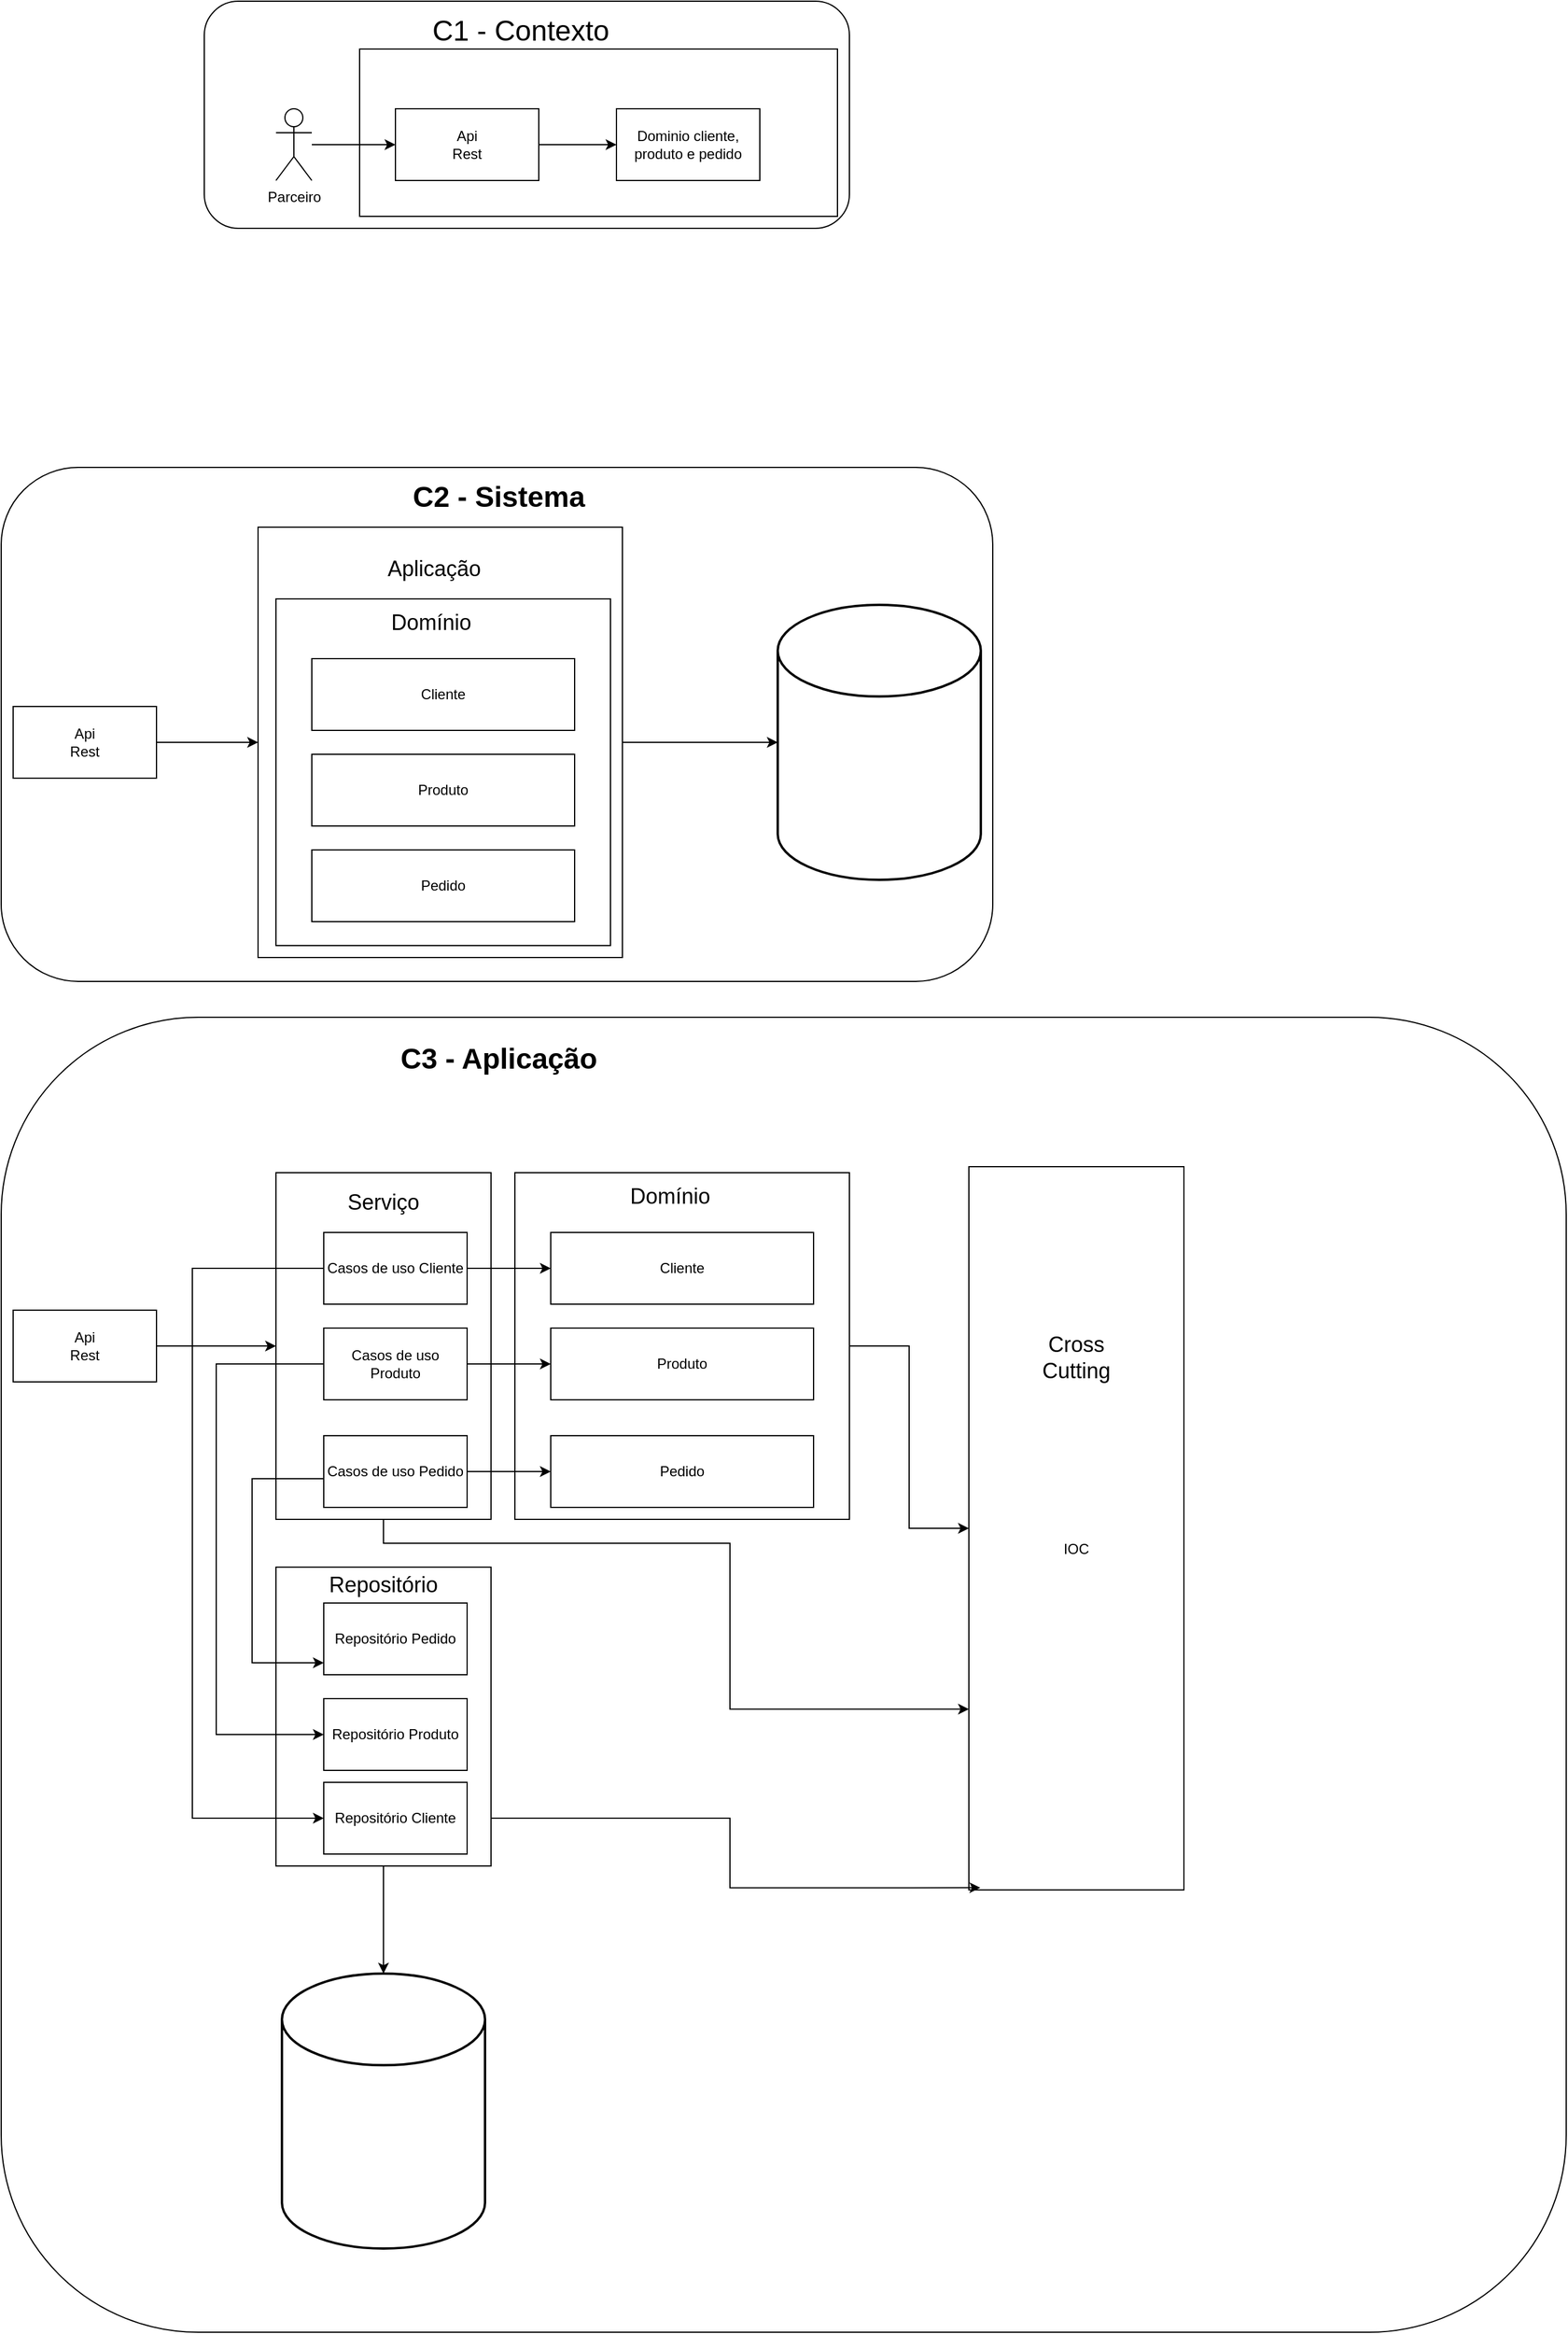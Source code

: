 <mxfile version="24.8.6">
  <diagram name="Page-1" id="SkYzbW2E95Xh9nqPgexP">
    <mxGraphModel dx="2377" dy="3518" grid="1" gridSize="10" guides="1" tooltips="1" connect="1" arrows="1" fold="1" page="1" pageScale="1" pageWidth="850" pageHeight="1100" math="0" shadow="0">
      <root>
        <mxCell id="0" />
        <mxCell id="1" parent="0" />
        <mxCell id="K7m00YYIix95iYP7Vpyf-31" value="" style="rounded=1;whiteSpace=wrap;html=1;" parent="1" vertex="1">
          <mxGeometry x="10" y="-1270" width="1310" height="1100" as="geometry" />
        </mxCell>
        <mxCell id="K7m00YYIix95iYP7Vpyf-72" style="edgeStyle=orthogonalEdgeStyle;rounded=0;orthogonalLoop=1;jettySize=auto;html=1;" parent="1" source="K7m00YYIix95iYP7Vpyf-56" target="K7m00YYIix95iYP7Vpyf-41" edge="1">
          <mxGeometry relative="1" as="geometry" />
        </mxCell>
        <mxCell id="K7m00YYIix95iYP7Vpyf-56" value="" style="rounded=0;whiteSpace=wrap;html=1;" parent="1" vertex="1">
          <mxGeometry x="240" y="-810" width="180" height="250" as="geometry" />
        </mxCell>
        <mxCell id="K7m00YYIix95iYP7Vpyf-2" value="" style="rounded=1;whiteSpace=wrap;html=1;" parent="1" vertex="1">
          <mxGeometry x="180" y="-2120" width="540" height="190" as="geometry" />
        </mxCell>
        <mxCell id="K7m00YYIix95iYP7Vpyf-30" value="" style="rounded=0;whiteSpace=wrap;html=1;" parent="1" vertex="1">
          <mxGeometry x="310" y="-2080" width="400" height="140" as="geometry" />
        </mxCell>
        <mxCell id="K7m00YYIix95iYP7Vpyf-10" value="" style="rounded=1;whiteSpace=wrap;html=1;" parent="1" vertex="1">
          <mxGeometry x="10" y="-1730" width="830" height="430" as="geometry" />
        </mxCell>
        <mxCell id="K7m00YYIix95iYP7Vpyf-12" value="" style="rounded=0;whiteSpace=wrap;html=1;align=center;" parent="1" vertex="1">
          <mxGeometry x="225" y="-1680" width="305" height="360" as="geometry" />
        </mxCell>
        <mxCell id="K7m00YYIix95iYP7Vpyf-28" value="" style="rounded=0;whiteSpace=wrap;html=1;" parent="1" vertex="1">
          <mxGeometry x="240" y="-1620" width="280" height="290" as="geometry" />
        </mxCell>
        <mxCell id="K7m00YYIix95iYP7Vpyf-6" style="edgeStyle=orthogonalEdgeStyle;rounded=0;orthogonalLoop=1;jettySize=auto;html=1;" parent="1" source="K7m00YYIix95iYP7Vpyf-1" target="K7m00YYIix95iYP7Vpyf-5" edge="1">
          <mxGeometry relative="1" as="geometry" />
        </mxCell>
        <mxCell id="K7m00YYIix95iYP7Vpyf-1" value="Parceiro" style="shape=umlActor;verticalLabelPosition=bottom;verticalAlign=top;html=1;outlineConnect=0;" parent="1" vertex="1">
          <mxGeometry x="240" y="-2030" width="30" height="60" as="geometry" />
        </mxCell>
        <mxCell id="K7m00YYIix95iYP7Vpyf-8" style="edgeStyle=orthogonalEdgeStyle;rounded=0;orthogonalLoop=1;jettySize=auto;html=1;entryX=0;entryY=0.5;entryDx=0;entryDy=0;" parent="1" source="K7m00YYIix95iYP7Vpyf-5" target="K7m00YYIix95iYP7Vpyf-7" edge="1">
          <mxGeometry relative="1" as="geometry" />
        </mxCell>
        <mxCell id="K7m00YYIix95iYP7Vpyf-5" value="Api&lt;br&gt;Rest" style="rounded=0;whiteSpace=wrap;html=1;" parent="1" vertex="1">
          <mxGeometry x="340" y="-2030" width="120" height="60" as="geometry" />
        </mxCell>
        <mxCell id="K7m00YYIix95iYP7Vpyf-7" value="Dominio cliente, produto e pedido" style="rounded=0;whiteSpace=wrap;html=1;" parent="1" vertex="1">
          <mxGeometry x="525" y="-2030" width="120" height="60" as="geometry" />
        </mxCell>
        <mxCell id="K7m00YYIix95iYP7Vpyf-9" value="&lt;font style=&quot;font-size: 24px;&quot;&gt;C1 - Contexto&lt;/font&gt;" style="text;html=1;align=center;verticalAlign=middle;whiteSpace=wrap;rounded=0;" parent="1" vertex="1">
          <mxGeometry x="310" y="-2110" width="270" height="30" as="geometry" />
        </mxCell>
        <mxCell id="K7m00YYIix95iYP7Vpyf-23" style="edgeStyle=orthogonalEdgeStyle;rounded=0;orthogonalLoop=1;jettySize=auto;html=1;entryX=0;entryY=0.5;entryDx=0;entryDy=0;" parent="1" source="K7m00YYIix95iYP7Vpyf-11" target="K7m00YYIix95iYP7Vpyf-12" edge="1">
          <mxGeometry relative="1" as="geometry" />
        </mxCell>
        <mxCell id="K7m00YYIix95iYP7Vpyf-11" value="Api&lt;br&gt;Rest" style="rounded=0;whiteSpace=wrap;html=1;" parent="1" vertex="1">
          <mxGeometry x="20" y="-1530" width="120" height="60" as="geometry" />
        </mxCell>
        <mxCell id="K7m00YYIix95iYP7Vpyf-13" value="&lt;b&gt;&lt;font style=&quot;font-size: 24px;&quot;&gt;C2 - Sistema&lt;/font&gt;&lt;/b&gt;&lt;b style=&quot;background-color: initial;&quot;&gt;&lt;font style=&quot;font-size: 24px;&quot;&gt;&amp;nbsp;&lt;/font&gt;&lt;/b&gt;" style="text;html=1;align=center;verticalAlign=middle;whiteSpace=wrap;rounded=0;" parent="1" vertex="1">
          <mxGeometry x="110" y="-1720" width="640" height="30" as="geometry" />
        </mxCell>
        <mxCell id="K7m00YYIix95iYP7Vpyf-14" value="&lt;font style=&quot;font-size: 18px;&quot;&gt;Aplicação&lt;/font&gt;" style="text;html=1;align=center;verticalAlign=middle;whiteSpace=wrap;rounded=0;" parent="1" vertex="1">
          <mxGeometry x="320" y="-1660" width="105" height="30" as="geometry" />
        </mxCell>
        <mxCell id="K7m00YYIix95iYP7Vpyf-15" value="Cliente" style="rounded=0;whiteSpace=wrap;html=1;" parent="1" vertex="1">
          <mxGeometry x="270" y="-1570" width="220" height="60" as="geometry" />
        </mxCell>
        <mxCell id="K7m00YYIix95iYP7Vpyf-17" value="Produto" style="rounded=0;whiteSpace=wrap;html=1;" parent="1" vertex="1">
          <mxGeometry x="270" y="-1490" width="220" height="60" as="geometry" />
        </mxCell>
        <mxCell id="K7m00YYIix95iYP7Vpyf-19" value="Pedido" style="rounded=0;whiteSpace=wrap;html=1;" parent="1" vertex="1">
          <mxGeometry x="270" y="-1410" width="220" height="60" as="geometry" />
        </mxCell>
        <mxCell id="K7m00YYIix95iYP7Vpyf-24" value="" style="strokeWidth=2;html=1;shape=mxgraph.flowchart.database;whiteSpace=wrap;" parent="1" vertex="1">
          <mxGeometry x="660" y="-1615" width="170" height="230" as="geometry" />
        </mxCell>
        <mxCell id="K7m00YYIix95iYP7Vpyf-25" style="edgeStyle=orthogonalEdgeStyle;rounded=0;orthogonalLoop=1;jettySize=auto;html=1;entryX=0;entryY=0.5;entryDx=0;entryDy=0;entryPerimeter=0;" parent="1" source="K7m00YYIix95iYP7Vpyf-12" target="K7m00YYIix95iYP7Vpyf-24" edge="1">
          <mxGeometry relative="1" as="geometry" />
        </mxCell>
        <mxCell id="K7m00YYIix95iYP7Vpyf-29" value="&lt;font style=&quot;font-size: 18px;&quot;&gt;Domínio&lt;/font&gt;" style="text;html=1;align=center;verticalAlign=middle;whiteSpace=wrap;rounded=0;" parent="1" vertex="1">
          <mxGeometry x="340" y="-1615" width="60" height="30" as="geometry" />
        </mxCell>
        <mxCell id="K7m00YYIix95iYP7Vpyf-74" style="edgeStyle=orthogonalEdgeStyle;rounded=0;orthogonalLoop=1;jettySize=auto;html=1;" parent="1" source="K7m00YYIix95iYP7Vpyf-33" target="K7m00YYIix95iYP7Vpyf-69" edge="1">
          <mxGeometry relative="1" as="geometry" />
        </mxCell>
        <mxCell id="K7m00YYIix95iYP7Vpyf-33" value="" style="rounded=0;whiteSpace=wrap;html=1;" parent="1" vertex="1">
          <mxGeometry x="440" y="-1140" width="280" height="290" as="geometry" />
        </mxCell>
        <mxCell id="K7m00YYIix95iYP7Vpyf-34" style="edgeStyle=orthogonalEdgeStyle;rounded=0;orthogonalLoop=1;jettySize=auto;html=1;entryX=0;entryY=0.5;entryDx=0;entryDy=0;" parent="1" source="K7m00YYIix95iYP7Vpyf-35" target="K7m00YYIix95iYP7Vpyf-45" edge="1">
          <mxGeometry relative="1" as="geometry">
            <mxPoint x="225" y="-1010.0" as="targetPoint" />
          </mxGeometry>
        </mxCell>
        <mxCell id="K7m00YYIix95iYP7Vpyf-35" value="Api&lt;br&gt;Rest" style="rounded=0;whiteSpace=wrap;html=1;" parent="1" vertex="1">
          <mxGeometry x="20" y="-1025" width="120" height="60" as="geometry" />
        </mxCell>
        <mxCell id="K7m00YYIix95iYP7Vpyf-36" value="&lt;b&gt;&lt;font style=&quot;font-size: 24px;&quot;&gt;C3 - Aplicação&lt;/font&gt;&lt;/b&gt;&lt;b style=&quot;background-color: initial;&quot;&gt;&lt;font style=&quot;font-size: 24px;&quot;&gt;&amp;nbsp;&lt;/font&gt;&lt;/b&gt;" style="text;html=1;align=center;verticalAlign=middle;whiteSpace=wrap;rounded=0;" parent="1" vertex="1">
          <mxGeometry x="110" y="-1250" width="640" height="30" as="geometry" />
        </mxCell>
        <mxCell id="K7m00YYIix95iYP7Vpyf-38" value="Cliente" style="rounded=0;whiteSpace=wrap;html=1;" parent="1" vertex="1">
          <mxGeometry x="470" y="-1090" width="220" height="60" as="geometry" />
        </mxCell>
        <mxCell id="K7m00YYIix95iYP7Vpyf-39" value="Produto" style="rounded=0;whiteSpace=wrap;html=1;" parent="1" vertex="1">
          <mxGeometry x="470" y="-1010" width="220" height="60" as="geometry" />
        </mxCell>
        <mxCell id="K7m00YYIix95iYP7Vpyf-40" value="Pedido" style="rounded=0;whiteSpace=wrap;html=1;" parent="1" vertex="1">
          <mxGeometry x="470" y="-920" width="220" height="60" as="geometry" />
        </mxCell>
        <mxCell id="K7m00YYIix95iYP7Vpyf-41" value="" style="strokeWidth=2;html=1;shape=mxgraph.flowchart.database;whiteSpace=wrap;" parent="1" vertex="1">
          <mxGeometry x="245" y="-470" width="170" height="230" as="geometry" />
        </mxCell>
        <mxCell id="K7m00YYIix95iYP7Vpyf-43" value="&lt;font style=&quot;font-size: 18px;&quot;&gt;Domínio&lt;/font&gt;" style="text;html=1;align=center;verticalAlign=middle;whiteSpace=wrap;rounded=0;" parent="1" vertex="1">
          <mxGeometry x="540" y="-1135" width="60" height="30" as="geometry" />
        </mxCell>
        <mxCell id="K7m00YYIix95iYP7Vpyf-75" style="edgeStyle=orthogonalEdgeStyle;rounded=0;orthogonalLoop=1;jettySize=auto;html=1;entryX=0;entryY=0.75;entryDx=0;entryDy=0;" parent="1" source="K7m00YYIix95iYP7Vpyf-45" target="K7m00YYIix95iYP7Vpyf-69" edge="1">
          <mxGeometry relative="1" as="geometry">
            <Array as="points">
              <mxPoint x="330" y="-830" />
              <mxPoint x="620" y="-830" />
              <mxPoint x="620" y="-691" />
            </Array>
          </mxGeometry>
        </mxCell>
        <mxCell id="K7m00YYIix95iYP7Vpyf-45" value="" style="rounded=0;whiteSpace=wrap;html=1;" parent="1" vertex="1">
          <mxGeometry x="240" y="-1140" width="180" height="290" as="geometry" />
        </mxCell>
        <mxCell id="K7m00YYIix95iYP7Vpyf-46" value="&lt;font style=&quot;font-size: 18px;&quot;&gt;Serviço&lt;/font&gt;" style="text;html=1;align=center;verticalAlign=middle;whiteSpace=wrap;rounded=0;" parent="1" vertex="1">
          <mxGeometry x="300" y="-1130" width="60" height="30" as="geometry" />
        </mxCell>
        <mxCell id="K7m00YYIix95iYP7Vpyf-51" style="edgeStyle=orthogonalEdgeStyle;rounded=0;orthogonalLoop=1;jettySize=auto;html=1;entryX=0;entryY=0.5;entryDx=0;entryDy=0;" parent="1" source="K7m00YYIix95iYP7Vpyf-48" target="K7m00YYIix95iYP7Vpyf-38" edge="1">
          <mxGeometry relative="1" as="geometry" />
        </mxCell>
        <mxCell id="K7m00YYIix95iYP7Vpyf-64" style="edgeStyle=orthogonalEdgeStyle;rounded=0;orthogonalLoop=1;jettySize=auto;html=1;entryX=0;entryY=0.5;entryDx=0;entryDy=0;exitX=0;exitY=0.5;exitDx=0;exitDy=0;" parent="1" source="K7m00YYIix95iYP7Vpyf-48" target="K7m00YYIix95iYP7Vpyf-60" edge="1">
          <mxGeometry relative="1" as="geometry">
            <Array as="points">
              <mxPoint x="170" y="-1060" />
              <mxPoint x="170" y="-600" />
            </Array>
          </mxGeometry>
        </mxCell>
        <mxCell id="K7m00YYIix95iYP7Vpyf-48" value="Casos de uso Cliente" style="rounded=0;whiteSpace=wrap;html=1;" parent="1" vertex="1">
          <mxGeometry x="280" y="-1090" width="120" height="60" as="geometry" />
        </mxCell>
        <mxCell id="K7m00YYIix95iYP7Vpyf-52" style="edgeStyle=orthogonalEdgeStyle;rounded=0;orthogonalLoop=1;jettySize=auto;html=1;" parent="1" source="K7m00YYIix95iYP7Vpyf-49" target="K7m00YYIix95iYP7Vpyf-39" edge="1">
          <mxGeometry relative="1" as="geometry" />
        </mxCell>
        <mxCell id="K7m00YYIix95iYP7Vpyf-63" style="edgeStyle=orthogonalEdgeStyle;rounded=0;orthogonalLoop=1;jettySize=auto;html=1;exitX=0;exitY=0.5;exitDx=0;exitDy=0;" parent="1" source="K7m00YYIix95iYP7Vpyf-49" target="K7m00YYIix95iYP7Vpyf-59" edge="1">
          <mxGeometry relative="1" as="geometry">
            <Array as="points">
              <mxPoint x="190" y="-980" />
              <mxPoint x="190" y="-670" />
            </Array>
          </mxGeometry>
        </mxCell>
        <mxCell id="K7m00YYIix95iYP7Vpyf-49" value="Casos de uso Produto" style="rounded=0;whiteSpace=wrap;html=1;" parent="1" vertex="1">
          <mxGeometry x="280" y="-1010" width="120" height="60" as="geometry" />
        </mxCell>
        <mxCell id="K7m00YYIix95iYP7Vpyf-53" style="edgeStyle=orthogonalEdgeStyle;rounded=0;orthogonalLoop=1;jettySize=auto;html=1;" parent="1" source="K7m00YYIix95iYP7Vpyf-50" target="K7m00YYIix95iYP7Vpyf-40" edge="1">
          <mxGeometry relative="1" as="geometry" />
        </mxCell>
        <mxCell id="K7m00YYIix95iYP7Vpyf-62" style="edgeStyle=orthogonalEdgeStyle;rounded=0;orthogonalLoop=1;jettySize=auto;html=1;exitX=0.031;exitY=0.6;exitDx=0;exitDy=0;exitPerimeter=0;" parent="1" source="K7m00YYIix95iYP7Vpyf-50" target="K7m00YYIix95iYP7Vpyf-58" edge="1">
          <mxGeometry relative="1" as="geometry">
            <Array as="points">
              <mxPoint x="220" y="-884" />
              <mxPoint x="220" y="-730" />
            </Array>
          </mxGeometry>
        </mxCell>
        <mxCell id="K7m00YYIix95iYP7Vpyf-50" value="Casos de uso Pedido" style="rounded=0;whiteSpace=wrap;html=1;" parent="1" vertex="1">
          <mxGeometry x="280" y="-920" width="120" height="60" as="geometry" />
        </mxCell>
        <mxCell id="K7m00YYIix95iYP7Vpyf-57" value="&lt;font style=&quot;font-size: 18px;&quot;&gt;Repositório&lt;/font&gt;" style="text;html=1;align=center;verticalAlign=middle;whiteSpace=wrap;rounded=0;" parent="1" vertex="1">
          <mxGeometry x="300" y="-810" width="60" height="30" as="geometry" />
        </mxCell>
        <mxCell id="K7m00YYIix95iYP7Vpyf-58" value="Repositório Pedido" style="rounded=0;whiteSpace=wrap;html=1;" parent="1" vertex="1">
          <mxGeometry x="280" y="-780" width="120" height="60" as="geometry" />
        </mxCell>
        <mxCell id="K7m00YYIix95iYP7Vpyf-59" value="Repositório Produto" style="rounded=0;whiteSpace=wrap;html=1;" parent="1" vertex="1">
          <mxGeometry x="280" y="-700" width="120" height="60" as="geometry" />
        </mxCell>
        <mxCell id="K7m00YYIix95iYP7Vpyf-60" value="Repositório Cliente" style="rounded=0;whiteSpace=wrap;html=1;" parent="1" vertex="1">
          <mxGeometry x="280" y="-630" width="120" height="60" as="geometry" />
        </mxCell>
        <mxCell id="K7m00YYIix95iYP7Vpyf-69" value="" style="rounded=0;whiteSpace=wrap;html=1;" parent="1" vertex="1">
          <mxGeometry x="820" y="-1145" width="180" height="605" as="geometry" />
        </mxCell>
        <mxCell id="K7m00YYIix95iYP7Vpyf-73" value="&lt;font style=&quot;font-size: 18px;&quot;&gt;Cross Cutting&lt;/font&gt;" style="text;html=1;align=center;verticalAlign=middle;whiteSpace=wrap;rounded=0;" parent="1" vertex="1">
          <mxGeometry x="880" y="-1000" width="60" height="30" as="geometry" />
        </mxCell>
        <mxCell id="K7m00YYIix95iYP7Vpyf-77" style="edgeStyle=orthogonalEdgeStyle;rounded=0;orthogonalLoop=1;jettySize=auto;html=1;entryX=0.053;entryY=0.997;entryDx=0;entryDy=0;entryPerimeter=0;" parent="1" source="K7m00YYIix95iYP7Vpyf-56" target="K7m00YYIix95iYP7Vpyf-69" edge="1">
          <mxGeometry relative="1" as="geometry">
            <Array as="points">
              <mxPoint x="620" y="-600" />
              <mxPoint x="620" y="-542" />
            </Array>
          </mxGeometry>
        </mxCell>
        <mxCell id="K7m00YYIix95iYP7Vpyf-78" value="IOC" style="text;html=1;align=center;verticalAlign=middle;whiteSpace=wrap;rounded=0;" parent="1" vertex="1">
          <mxGeometry x="880" y="-840" width="60" height="30" as="geometry" />
        </mxCell>
      </root>
    </mxGraphModel>
  </diagram>
</mxfile>
